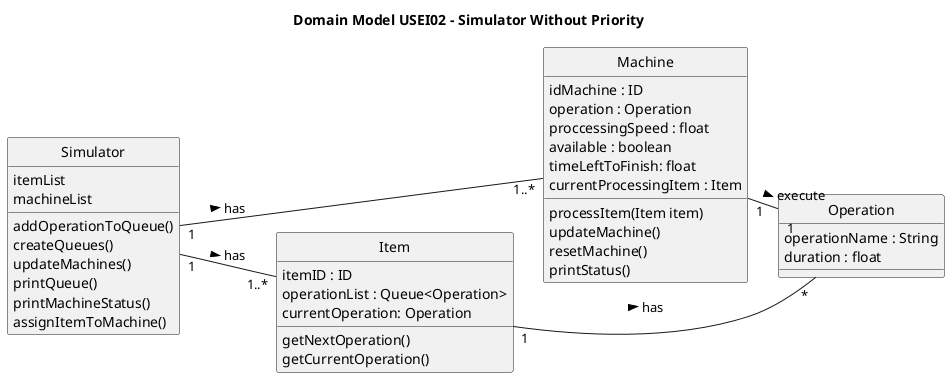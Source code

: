 @startuml
skinparam monochrome true
skinparam packageStyle rectangle
skinparam shadowing false

left to right direction

skinparam classAttributeIconSize 0

hide circle
'hide methods

title Domain Model USEI02 - Simulator Without Priority


class Simulator {
    itemList
    machineList
    addOperationToQueue()
    createQueues()
    updateMachines()
    printQueue()
    printMachineStatus()
    assignItemToMachine()
}

class Item {
    itemID : ID
    operationList : Queue<Operation>
    currentOperation: Operation
    getNextOperation()
    getCurrentOperation()
}


class Operation {
    operationName : String
    duration : float
}

class Machine{
    idMachine : ID
    operation : Operation
    proccessingSpeed : float
    available : boolean
    timeLeftToFinish: float
    currentProcessingItem : Item
    processItem(Item item)
    updateMachine()
    resetMachine()
    printStatus()

}


Item "1" -- "*" Operation : has >
Machine "1" - "         1" Operation: execute >
Simulator "1" -- "1..*" Item : has >
Simulator "1" -- "1..*" Machine : has >

@enduml